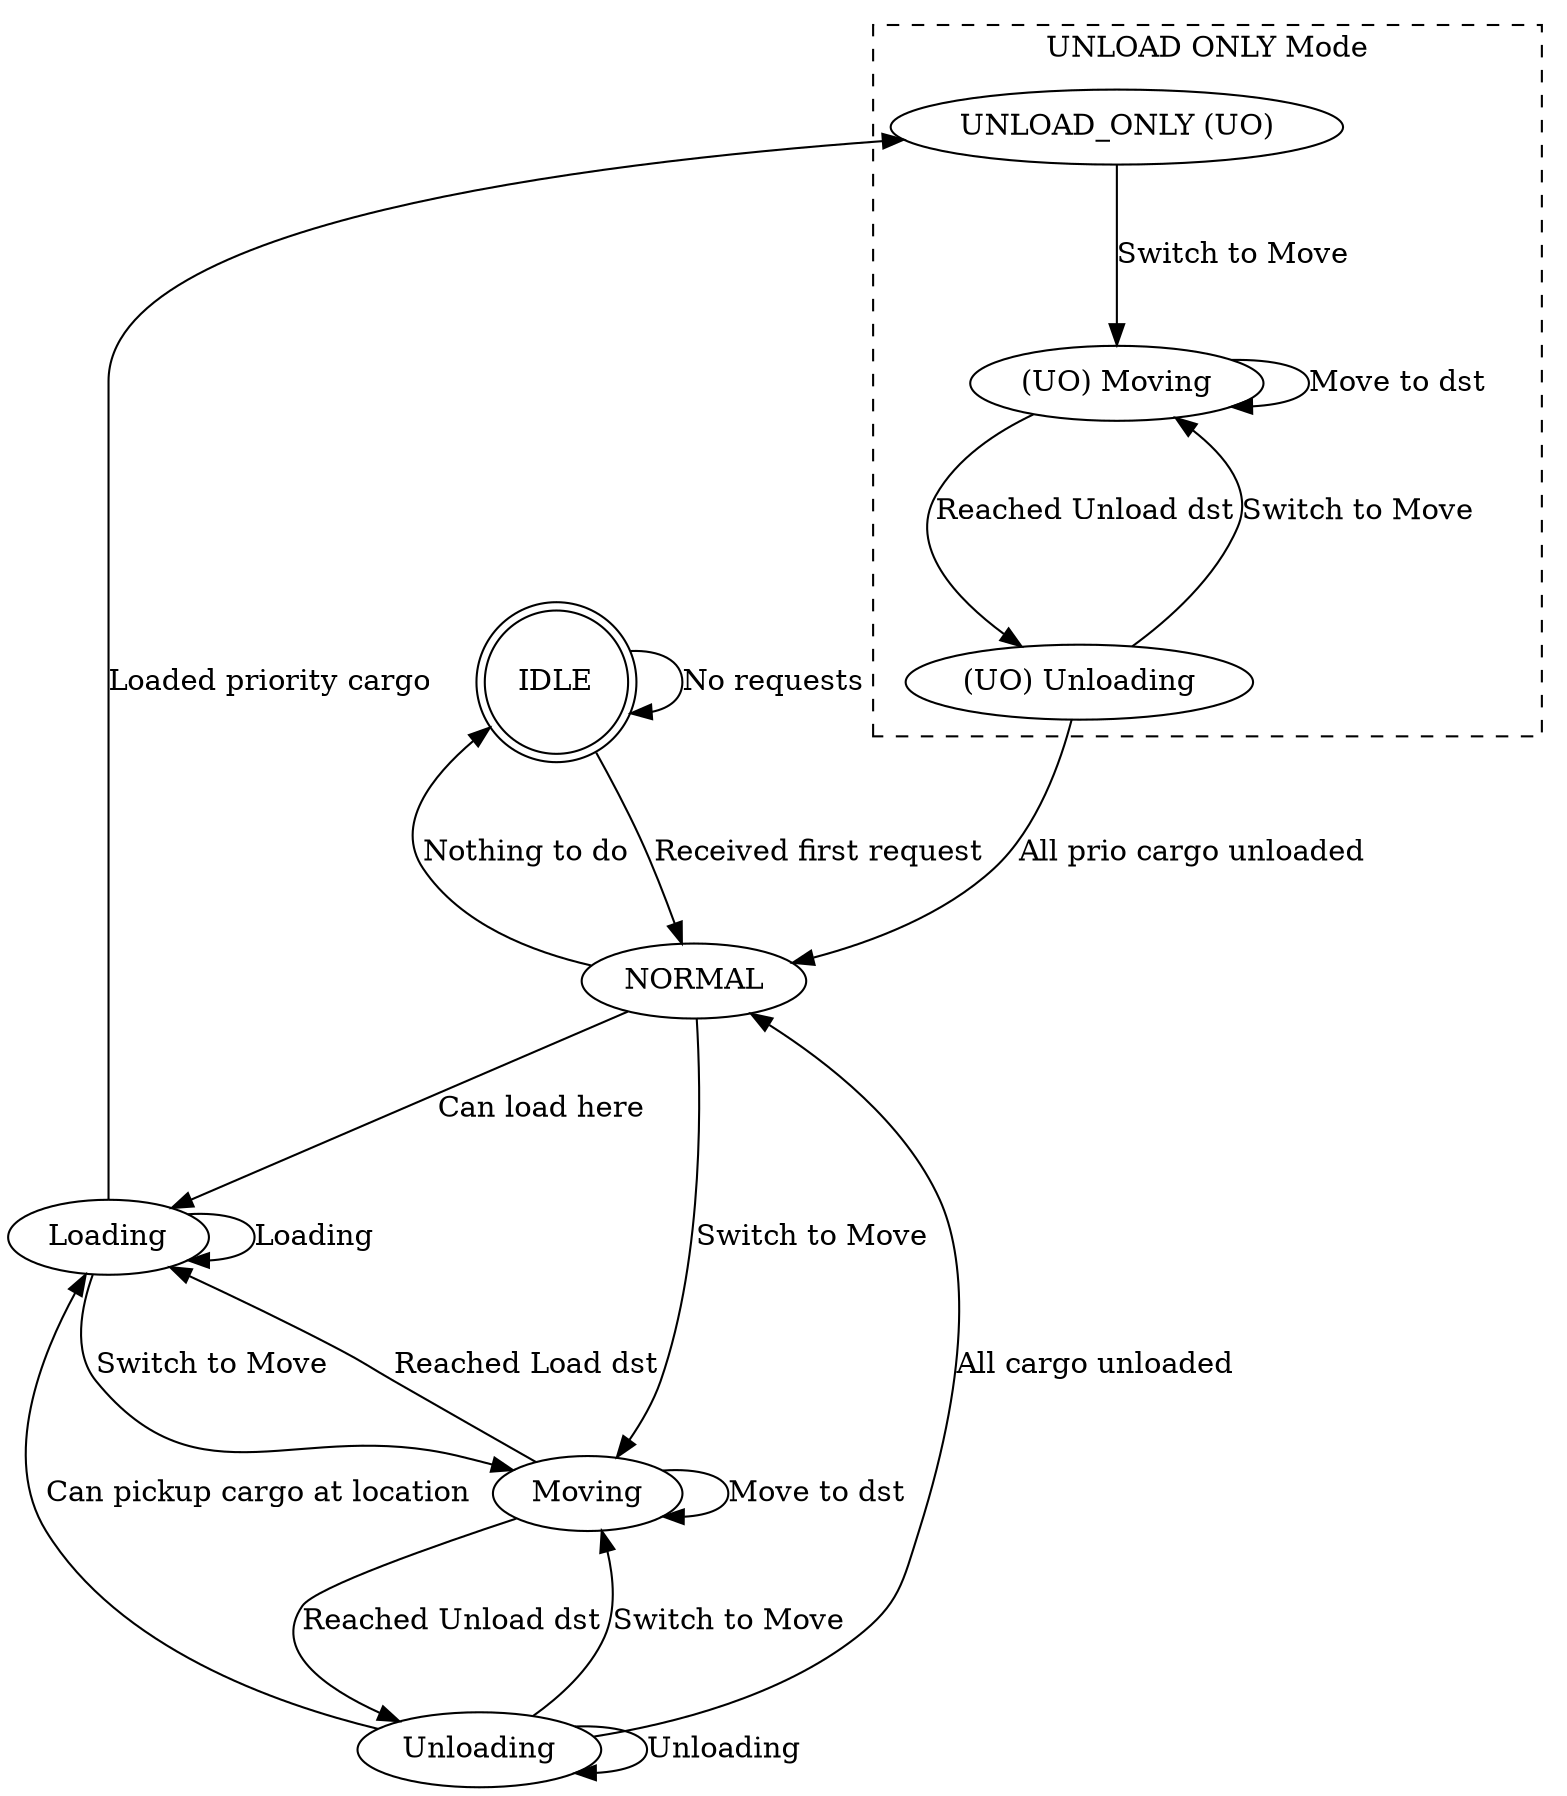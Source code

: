 digraph CartStatus {
    rankdir=TB;
    nodesep=0.3;
    ranksep=1.0;

    // States
    IDLE [shape=doublecircle];
    NORMAL;
    Moving;
    Unloading;
    Loading;

    subgraph cluster_UO {
        label="UNLOAD ONLY Mode";
        style=dashed;
        "UNLOAD_ONLY (UO)";
        "(UO) Moving";
        "(UO) Unloading";
    }

    // Edges
    IDLE -> NORMAL [label="Received first request"];
    IDLE -> IDLE [label="No requests"];
    NORMAL -> IDLE [label="Nothing to do"];
    NORMAL -> Moving [label="Switch to Move"];
    NORMAL -> Loading [label="Can load here"];

    Moving -> Unloading [label="Reached Unload dst"];
    Moving -> Moving [label="Move to dst"];
    Moving -> Loading [label="Reached Load dst"];

    Loading -> Loading [label="Loading"];
    Loading -> Moving [label="Switch to Move"];
    Loading -> "UNLOAD_ONLY (UO)" [label="Loaded priority cargo"];

    Unloading -> Loading [label="Can pickup cargo at location"];
    Unloading -> Moving [label="Switch to Move"];
    Unloading -> Unloading [label="Unloading"];
    Unloading -> NORMAL [label="All cargo unloaded"];

    // UNLOAD ONLY 
    "UNLOAD_ONLY (UO)" -> "(UO) Moving" [label="Switch to Move"];
    // "UNLOAD_ONLY (UO)" -> "(UO) Unloading" [label="Already at dst"];

    "(UO) Moving" -> "(UO) Moving" [label="Move to dst"];
    "(UO) Moving" -> "(UO) Unloading" [label="Reached Unload dst"];
    
    "(UO) Unloading" -> "(UO) Moving" [label="Switch to Move"];
    "(UO) Unloading" -> NORMAL [label="All prio cargo unloaded"];
}
